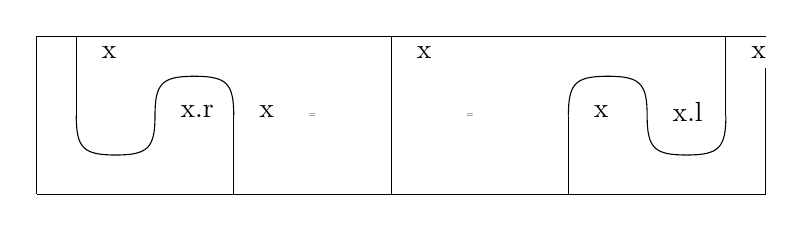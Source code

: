 \begin{tikzpicture}[baseline=(0.base)]
\begin{pgfonlayer}{nodelayer}
\node (0) at (0, 1.0) {};
\node [] (1) at (0, 0) {};
\node [] (2) at (9.25, 0) {};
\node [] (3) at (9.25, 2) {};
\node [] (4) at (0, 2) {};
\node [style=none, fill=white, right] (5) at (0.7, 1.8) {x};
\node [] (6) at (0.5, 2) {};
\node [] (7) at (0.5, 1) {};
\node [] (8) at (2.0, 1.5) {};
\node [] (9) at (1.5, 1) {};
\node [] (10) at (2.5, 1) {};
\node [style=none, fill=white, right] (11) at (1.7, 1.05) {x.r};
\node [style=none, fill=white, right] (12) at (2.7, 1.05) {x};
\node [] (13) at (2.5, 0) {};
\node [] (14) at (1.0, 0.5) {};
\node [style=none, fill=white, right] (15) at (4.7, 1.8) {x};
\node [] (16) at (4.5, 2) {};
\node [] (17) at (4.5, 0) {};
\node [] (18) at (7.25, 1.5) {};
\node [] (19) at (6.75, 1) {};
\node [] (20) at (7.75, 1) {};
\node [style=none, fill=white, right] (21) at (6.95, 1.05) {x};
\node [] (22) at (6.75, 0) {};
\node [style=none, fill=white, right] (23) at (7.95, 1.05) {x.l};
\node [style=none, fill=white, right] (24) at (8.95, 1.8) {x};
\node [] (25) at (8.75, 2) {};
\node [] (26) at (8.75, 1) {};
\node [] (27) at (8.25, 0.5) {};
\node [circle, fill=white, scale=0.329] (28) at (3.5, 1.0) {=};
\node [circle, fill=white, scale=0.329] (29) at (5.5, 1.0) {=};
\end{pgfonlayer}
\begin{pgfonlayer}{edgelayer}
\draw [-, fill={white}] (1.center) to (2.center) to (3.center) to (4.center) to (1.center);
\draw [in=90, out=-90] (6.center) to (7.center);
\draw [in=90, out=180, looseness=1.485] (8.center) to (9.center);
\draw [in=90, out=0, looseness=1.485] (8.center) to (10.center);
\draw [in=90, out=-90] (10.center) to (13.center);
\draw [in=180, out=-90, looseness=1.485] (7.center) to (14.center);
\draw [in=0, out=-90, looseness=1.485] (9.center) to (14.center);
\draw [in=90, out=-90] (16.center) to (17.center);
\draw [in=90, out=180, looseness=1.485] (18.center) to (19.center);
\draw [in=90, out=0, looseness=1.485] (18.center) to (20.center);
\draw [in=90, out=-90] (19.center) to (22.center);
\draw [in=90, out=-90] (25.center) to (26.center);
\draw [in=180, out=-90, looseness=1.485] (20.center) to (27.center);
\draw [in=0, out=-90, looseness=1.485] (26.center) to (27.center);
\end{pgfonlayer}
\end{tikzpicture}
